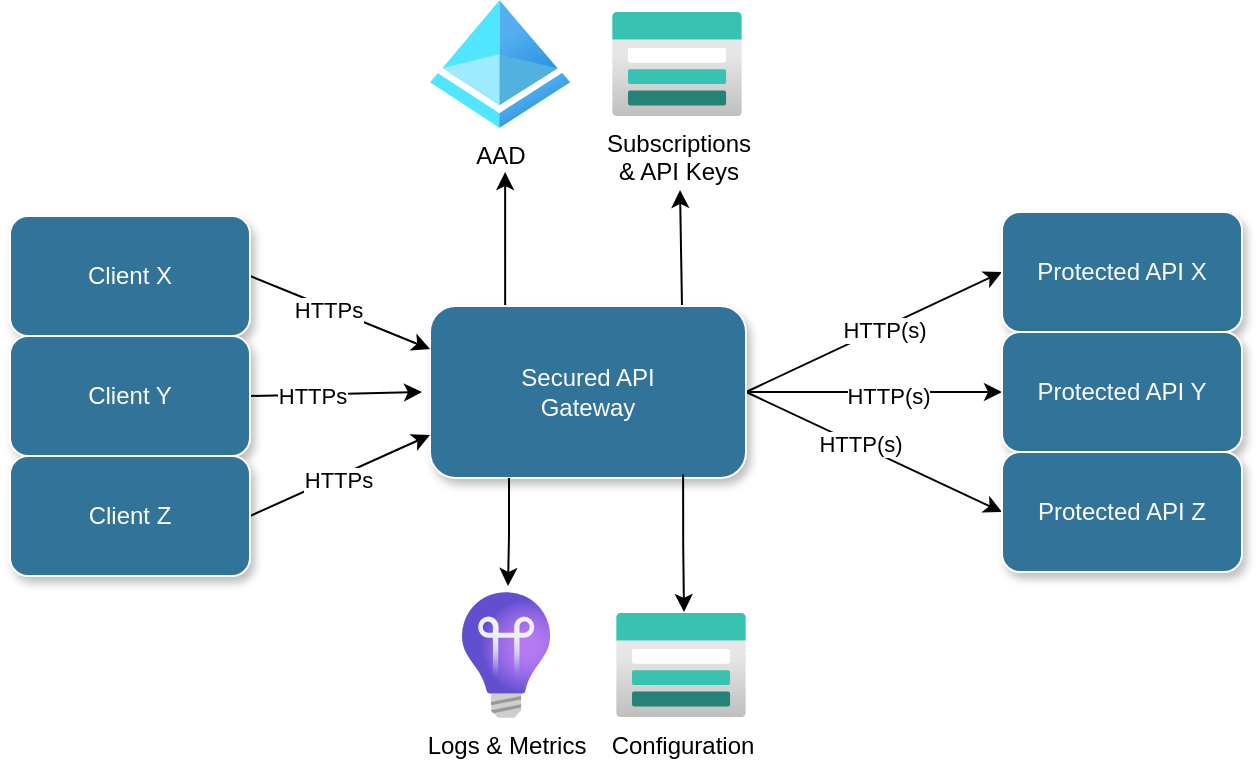 <mxfile version="24.1.0" type="device" pages="2">
  <diagram name="Birdseye" id="V-NsVzdiPE2JRCs79uqH">
    <mxGraphModel dx="1034" dy="627" grid="1" gridSize="10" guides="1" tooltips="1" connect="1" arrows="1" fold="1" page="1" pageScale="1" pageWidth="850" pageHeight="1100" background="#ffffff" math="0" shadow="0">
      <root>
        <mxCell id="0" />
        <mxCell id="1" parent="0" />
        <mxCell id="i1MSkbyZcjZUMT8g2lqS-1" value="Logs &amp;amp; Metrics" style="image;aspect=fixed;html=1;points=[];align=center;fontSize=12;image=img/lib/azure2/devops/Application_Insights.svg;" parent="1" vertex="1">
          <mxGeometry x="230" y="420" width="44" height="63" as="geometry" />
        </mxCell>
        <mxCell id="i1MSkbyZcjZUMT8g2lqS-2" value="Configuration" style="image;aspect=fixed;html=1;points=[];align=center;fontSize=12;image=img/lib/azure2/storage/Storage_Accounts.svg;" parent="1" vertex="1">
          <mxGeometry x="307" y="430.5" width="65" height="52" as="geometry" />
        </mxCell>
        <mxCell id="i1MSkbyZcjZUMT8g2lqS-3" value="Subscriptions &lt;br&gt;&amp;amp; API Keys" style="image;aspect=fixed;html=1;points=[];align=center;fontSize=12;image=img/lib/azure2/storage/Storage_Accounts.svg;" parent="1" vertex="1">
          <mxGeometry x="305" y="130" width="65" height="52" as="geometry" />
        </mxCell>
        <mxCell id="i1MSkbyZcjZUMT8g2lqS-10" value="AAD" style="image;aspect=fixed;html=1;points=[];align=center;fontSize=12;image=img/lib/azure2/identity/Azure_Active_Directory.svg;" parent="1" vertex="1">
          <mxGeometry x="214" y="124" width="70" height="64" as="geometry" />
        </mxCell>
        <mxCell id="i1MSkbyZcjZUMT8g2lqS-11" style="rounded=0;orthogonalLoop=1;jettySize=auto;html=1;entryX=0;entryY=0.5;entryDx=0;entryDy=0;exitX=1;exitY=0.5;exitDx=0;exitDy=0;" parent="1" source="i1MSkbyZcjZUMT8g2lqS-18" target="i1MSkbyZcjZUMT8g2lqS-20" edge="1">
          <mxGeometry relative="1" as="geometry">
            <mxPoint x="420" y="250" as="sourcePoint" />
            <mxPoint x="500" y="253" as="targetPoint" />
          </mxGeometry>
        </mxCell>
        <mxCell id="i1MSkbyZcjZUMT8g2lqS-29" value="HTTP(s)" style="edgeLabel;html=1;align=center;verticalAlign=middle;resizable=0;points=[];" parent="i1MSkbyZcjZUMT8g2lqS-11" vertex="1" connectable="0">
          <mxGeometry x="0.073" y="-1" relative="1" as="geometry">
            <mxPoint as="offset" />
          </mxGeometry>
        </mxCell>
        <mxCell id="i1MSkbyZcjZUMT8g2lqS-12" style="edgeStyle=orthogonalEdgeStyle;rounded=0;orthogonalLoop=1;jettySize=auto;html=1;entryX=0;entryY=0.5;entryDx=0;entryDy=0;exitX=1;exitY=0.5;exitDx=0;exitDy=0;" parent="1" source="i1MSkbyZcjZUMT8g2lqS-18" target="i1MSkbyZcjZUMT8g2lqS-23" edge="1">
          <mxGeometry relative="1" as="geometry">
            <mxPoint x="390" y="380" as="sourcePoint" />
            <mxPoint x="460" y="315" as="targetPoint" />
          </mxGeometry>
        </mxCell>
        <mxCell id="i1MSkbyZcjZUMT8g2lqS-30" value="HTTP(s)" style="edgeLabel;html=1;align=center;verticalAlign=middle;resizable=0;points=[];" parent="i1MSkbyZcjZUMT8g2lqS-12" vertex="1" connectable="0">
          <mxGeometry x="0.11" y="-2" relative="1" as="geometry">
            <mxPoint as="offset" />
          </mxGeometry>
        </mxCell>
        <mxCell id="i1MSkbyZcjZUMT8g2lqS-13" style="rounded=0;orthogonalLoop=1;jettySize=auto;html=1;entryX=0;entryY=0.5;entryDx=0;entryDy=0;exitX=1;exitY=0.5;exitDx=0;exitDy=0;" parent="1" source="i1MSkbyZcjZUMT8g2lqS-18" target="i1MSkbyZcjZUMT8g2lqS-24" edge="1">
          <mxGeometry relative="1" as="geometry">
            <mxPoint x="400" y="380" as="sourcePoint" />
            <mxPoint x="500" y="373" as="targetPoint" />
          </mxGeometry>
        </mxCell>
        <mxCell id="i1MSkbyZcjZUMT8g2lqS-31" value="HTTP(s)" style="edgeLabel;html=1;align=center;verticalAlign=middle;resizable=0;points=[];" parent="i1MSkbyZcjZUMT8g2lqS-13" vertex="1" connectable="0">
          <mxGeometry x="-0.113" y="1" relative="1" as="geometry">
            <mxPoint as="offset" />
          </mxGeometry>
        </mxCell>
        <mxCell id="i1MSkbyZcjZUMT8g2lqS-15" style="rounded=0;orthogonalLoop=1;jettySize=auto;html=1;exitX=0.848;exitY=0.012;exitDx=0;exitDy=0;exitPerimeter=0;" parent="1" edge="1">
          <mxGeometry relative="1" as="geometry">
            <mxPoint x="339.994" y="277.002" as="sourcePoint" />
            <mxPoint x="339.01" y="218.97" as="targetPoint" />
          </mxGeometry>
        </mxCell>
        <mxCell id="i1MSkbyZcjZUMT8g2lqS-17" style="rounded=0;orthogonalLoop=1;jettySize=auto;html=1;exitX=0.348;exitY=0;exitDx=0;exitDy=0;exitPerimeter=0;" parent="1" edge="1">
          <mxGeometry relative="1" as="geometry">
            <mxPoint x="251.574" y="277" as="sourcePoint" />
            <mxPoint x="251.57" y="210" as="targetPoint" />
          </mxGeometry>
        </mxCell>
        <mxCell id="i1MSkbyZcjZUMT8g2lqS-18" value="&lt;font color=&quot;#ffffff&quot;&gt;&lt;span style=&quot;caret-color: rgb(255, 255, 255);&quot;&gt;Secured API &lt;br&gt;Gateway&lt;/span&gt;&lt;/font&gt;" style="rounded=1;whiteSpace=wrap;html=1;fillColor=#317399;strokeColor=#FFFFFF;shadow=1;" parent="1" vertex="1">
          <mxGeometry x="214" y="277" width="158" height="86" as="geometry" />
        </mxCell>
        <mxCell id="i1MSkbyZcjZUMT8g2lqS-20" value="&lt;font color=&quot;#ffffff&quot;&gt;Protected API X&lt;/font&gt;" style="rounded=1;whiteSpace=wrap;html=1;fillColor=#317399;strokeColor=#FFFFFF;shadow=1;" parent="1" vertex="1">
          <mxGeometry x="500" y="230" width="120" height="60" as="geometry" />
        </mxCell>
        <mxCell id="i1MSkbyZcjZUMT8g2lqS-23" value="&lt;font color=&quot;#ffffff&quot;&gt;Protected API Y&lt;/font&gt;" style="rounded=1;whiteSpace=wrap;html=1;fillColor=#317399;strokeColor=#FFFFFF;shadow=1;" parent="1" vertex="1">
          <mxGeometry x="500" y="290" width="120" height="60" as="geometry" />
        </mxCell>
        <mxCell id="i1MSkbyZcjZUMT8g2lqS-24" value="&lt;font color=&quot;#ffffff&quot;&gt;Protected API Z&lt;/font&gt;" style="rounded=1;whiteSpace=wrap;html=1;fillColor=#317399;strokeColor=#FFFFFF;shadow=1;" parent="1" vertex="1">
          <mxGeometry x="500" y="350" width="120" height="60" as="geometry" />
        </mxCell>
        <mxCell id="i1MSkbyZcjZUMT8g2lqS-25" style="edgeStyle=orthogonalEdgeStyle;rounded=0;orthogonalLoop=1;jettySize=auto;html=1;exitX=0.801;exitY=0.978;exitDx=0;exitDy=0;exitPerimeter=0;" parent="1" source="i1MSkbyZcjZUMT8g2lqS-18" edge="1">
          <mxGeometry relative="1" as="geometry">
            <mxPoint x="341" y="430" as="targetPoint" />
          </mxGeometry>
        </mxCell>
        <mxCell id="i1MSkbyZcjZUMT8g2lqS-27" style="edgeStyle=orthogonalEdgeStyle;rounded=0;orthogonalLoop=1;jettySize=auto;html=1;exitX=0.25;exitY=1;exitDx=0;exitDy=0;entryX=0.523;entryY=-0.048;entryDx=0;entryDy=0;entryPerimeter=0;" parent="1" source="i1MSkbyZcjZUMT8g2lqS-18" target="i1MSkbyZcjZUMT8g2lqS-1" edge="1">
          <mxGeometry relative="1" as="geometry" />
        </mxCell>
        <mxCell id="i1MSkbyZcjZUMT8g2lqS-41" style="rounded=0;orthogonalLoop=1;jettySize=auto;html=1;exitX=1;exitY=0.5;exitDx=0;exitDy=0;entryX=0;entryY=0.25;entryDx=0;entryDy=0;" parent="1" source="i1MSkbyZcjZUMT8g2lqS-32" target="i1MSkbyZcjZUMT8g2lqS-18" edge="1">
          <mxGeometry relative="1" as="geometry" />
        </mxCell>
        <mxCell id="i1MSkbyZcjZUMT8g2lqS-46" value="HTTPs" style="edgeLabel;html=1;align=center;verticalAlign=middle;resizable=0;points=[];" parent="i1MSkbyZcjZUMT8g2lqS-41" vertex="1" connectable="0">
          <mxGeometry x="-0.14" y="-1" relative="1" as="geometry">
            <mxPoint as="offset" />
          </mxGeometry>
        </mxCell>
        <mxCell id="i1MSkbyZcjZUMT8g2lqS-32" value="&lt;font color=&quot;#ffffff&quot;&gt;Client X&lt;/font&gt;" style="rounded=1;whiteSpace=wrap;html=1;fillColor=#317399;strokeColor=#FFFFFF;shadow=1;" parent="1" vertex="1">
          <mxGeometry x="4" y="232" width="120" height="60" as="geometry" />
        </mxCell>
        <mxCell id="i1MSkbyZcjZUMT8g2lqS-42" style="rounded=0;orthogonalLoop=1;jettySize=auto;html=1;exitX=1;exitY=0.5;exitDx=0;exitDy=0;" parent="1" source="i1MSkbyZcjZUMT8g2lqS-33" edge="1">
          <mxGeometry relative="1" as="geometry">
            <mxPoint x="210" y="320" as="targetPoint" />
          </mxGeometry>
        </mxCell>
        <mxCell id="i1MSkbyZcjZUMT8g2lqS-45" value="HTTPs" style="edgeLabel;html=1;align=center;verticalAlign=middle;resizable=0;points=[];" parent="i1MSkbyZcjZUMT8g2lqS-42" vertex="1" connectable="0">
          <mxGeometry x="-0.279" relative="1" as="geometry">
            <mxPoint as="offset" />
          </mxGeometry>
        </mxCell>
        <mxCell id="i1MSkbyZcjZUMT8g2lqS-33" value="&lt;font color=&quot;#ffffff&quot;&gt;Client Y&lt;/font&gt;" style="rounded=1;whiteSpace=wrap;html=1;fillColor=#317399;strokeColor=#FFFFFF;shadow=1;" parent="1" vertex="1">
          <mxGeometry x="4" y="292" width="120" height="60" as="geometry" />
        </mxCell>
        <mxCell id="i1MSkbyZcjZUMT8g2lqS-43" style="rounded=0;orthogonalLoop=1;jettySize=auto;html=1;exitX=1;exitY=0.5;exitDx=0;exitDy=0;entryX=0;entryY=0.75;entryDx=0;entryDy=0;" parent="1" source="i1MSkbyZcjZUMT8g2lqS-34" target="i1MSkbyZcjZUMT8g2lqS-18" edge="1">
          <mxGeometry relative="1" as="geometry">
            <mxPoint x="200" y="320" as="targetPoint" />
          </mxGeometry>
        </mxCell>
        <mxCell id="i1MSkbyZcjZUMT8g2lqS-44" value="HTTPs" style="edgeLabel;html=1;align=center;verticalAlign=middle;resizable=0;points=[];" parent="i1MSkbyZcjZUMT8g2lqS-43" vertex="1" connectable="0">
          <mxGeometry x="-0.051" y="-1" relative="1" as="geometry">
            <mxPoint as="offset" />
          </mxGeometry>
        </mxCell>
        <mxCell id="i1MSkbyZcjZUMT8g2lqS-34" value="&lt;font color=&quot;#ffffff&quot;&gt;Client Z&lt;/font&gt;" style="rounded=1;whiteSpace=wrap;html=1;fillColor=#317399;strokeColor=#FFFFFF;shadow=1;" parent="1" vertex="1">
          <mxGeometry x="4" y="352" width="120" height="60" as="geometry" />
        </mxCell>
      </root>
    </mxGraphModel>
  </diagram>
  <diagram id="09DOzHSsGZPK4m4r4GXp" name="Components">
    <mxGraphModel dx="827" dy="502" grid="1" gridSize="10" guides="1" tooltips="1" connect="1" arrows="1" fold="1" page="1" pageScale="1" pageWidth="850" pageHeight="1100" math="0" shadow="0">
      <root>
        <mxCell id="0" />
        <mxCell id="1" parent="0" />
        <mxCell id="AHMSKWxROciCOi-EnhrQ-1" value="&lt;div&gt;&lt;br&gt;&lt;/div&gt;&lt;div&gt;&lt;br&gt;&lt;/div&gt;Gateway Service" style="rounded=1;whiteSpace=wrap;html=1;" parent="1" vertex="1">
          <mxGeometry x="210" y="160" width="480" height="100" as="geometry" />
        </mxCell>
        <mxCell id="AHMSKWxROciCOi-EnhrQ-3" value="Routing Configuration" style="rounded=1;whiteSpace=wrap;html=1;" parent="1" vertex="1">
          <mxGeometry x="220" y="70" width="90" height="60" as="geometry" />
        </mxCell>
        <mxCell id="AHMSKWxROciCOi-EnhrQ-4" value="API Keys metadata" style="rounded=1;whiteSpace=wrap;html=1;" parent="1" vertex="1">
          <mxGeometry x="320" y="70" width="80" height="60" as="geometry" />
        </mxCell>
        <mxCell id="6RRGu8Mi2oplscTmvBIb-1" value="Consumers metadata" style="rounded=1;whiteSpace=wrap;html=1;" parent="1" vertex="1">
          <mxGeometry x="411" y="70" width="80" height="60" as="geometry" />
        </mxCell>
        <mxCell id="6RRGu8Mi2oplscTmvBIb-2" value="Static Files" style="rounded=1;whiteSpace=wrap;html=1;" parent="1" vertex="1">
          <mxGeometry x="500" y="70" width="80" height="60" as="geometry" />
        </mxCell>
        <mxCell id="7P4X8k_A0Onsl5Y5VxJv-1" value="Logs" style="rounded=1;whiteSpace=wrap;html=1;" parent="1" vertex="1">
          <mxGeometry x="590" y="70" width="90" height="60" as="geometry" />
        </mxCell>
        <mxCell id="7P4X8k_A0Onsl5Y5VxJv-4" value="" style="endArrow=classic;html=1;rounded=0;exitX=0.433;exitY=0;exitDx=0;exitDy=0;exitPerimeter=0;entryX=0.433;entryY=1;entryDx=0;entryDy=0;entryPerimeter=0;" parent="1" source="r8H4oEPQrKC63nfdz8bZ-1" target="AHMSKWxROciCOi-EnhrQ-3" edge="1">
          <mxGeometry width="50" height="50" relative="1" as="geometry">
            <mxPoint x="120" y="220" as="sourcePoint" />
            <mxPoint x="259" y="140" as="targetPoint" />
          </mxGeometry>
        </mxCell>
        <mxCell id="7P4X8k_A0Onsl5Y5VxJv-5" value="" style="endArrow=classic;html=1;rounded=0;entryX=0.5;entryY=1;entryDx=0;entryDy=0;exitX=0.5;exitY=0;exitDx=0;exitDy=0;" parent="1" source="r8H4oEPQrKC63nfdz8bZ-5" target="AHMSKWxROciCOi-EnhrQ-4" edge="1">
          <mxGeometry width="50" height="50" relative="1" as="geometry">
            <mxPoint x="360" y="160" as="sourcePoint" />
            <mxPoint x="360" y="140" as="targetPoint" />
          </mxGeometry>
        </mxCell>
        <mxCell id="7P4X8k_A0Onsl5Y5VxJv-6" value="" style="endArrow=classic;html=1;rounded=0;entryX=0.5;entryY=1;entryDx=0;entryDy=0;exitX=0.5;exitY=0;exitDx=0;exitDy=0;" parent="1" source="r8H4oEPQrKC63nfdz8bZ-6" target="6RRGu8Mi2oplscTmvBIb-1" edge="1">
          <mxGeometry width="50" height="50" relative="1" as="geometry">
            <mxPoint x="450" y="150" as="sourcePoint" />
            <mxPoint x="450" y="140" as="targetPoint" />
          </mxGeometry>
        </mxCell>
        <mxCell id="7P4X8k_A0Onsl5Y5VxJv-8" value="" style="endArrow=classic;html=1;rounded=0;exitX=0.5;exitY=0;exitDx=0;exitDy=0;" parent="1" source="r8H4oEPQrKC63nfdz8bZ-7" target="6RRGu8Mi2oplscTmvBIb-2" edge="1">
          <mxGeometry width="50" height="50" relative="1" as="geometry">
            <mxPoint x="541" y="160" as="sourcePoint" />
            <mxPoint x="540.3" y="130" as="targetPoint" />
          </mxGeometry>
        </mxCell>
        <mxCell id="7P4X8k_A0Onsl5Y5VxJv-11" value="" style="endArrow=classic;html=1;rounded=0;entryX=0.556;entryY=1.017;entryDx=0;entryDy=0;entryPerimeter=0;" parent="1" target="7P4X8k_A0Onsl5Y5VxJv-1" edge="1">
          <mxGeometry width="50" height="50" relative="1" as="geometry">
            <mxPoint x="640" y="170" as="sourcePoint" />
            <mxPoint x="640" y="140" as="targetPoint" />
          </mxGeometry>
        </mxCell>
        <mxCell id="r8H4oEPQrKC63nfdz8bZ-1" value="Routing Engine" style="rounded=1;whiteSpace=wrap;html=1;" vertex="1" parent="1">
          <mxGeometry x="220" y="170" width="90" height="30" as="geometry" />
        </mxCell>
        <mxCell id="r8H4oEPQrKC63nfdz8bZ-5" value="Subscriptions" style="rounded=1;whiteSpace=wrap;html=1;" vertex="1" parent="1">
          <mxGeometry x="320" y="170" width="80" height="30" as="geometry" />
        </mxCell>
        <mxCell id="r8H4oEPQrKC63nfdz8bZ-6" value="Consumers" style="rounded=1;whiteSpace=wrap;html=1;" vertex="1" parent="1">
          <mxGeometry x="411" y="170" width="79" height="30" as="geometry" />
        </mxCell>
        <mxCell id="r8H4oEPQrKC63nfdz8bZ-7" value="StaticContent" style="rounded=1;whiteSpace=wrap;html=1;" vertex="1" parent="1">
          <mxGeometry x="501" y="170" width="79" height="30" as="geometry" />
        </mxCell>
        <mxCell id="r8H4oEPQrKC63nfdz8bZ-8" value="Logging" style="rounded=1;whiteSpace=wrap;html=1;" vertex="1" parent="1">
          <mxGeometry x="590" y="170" width="90" height="30" as="geometry" />
        </mxCell>
      </root>
    </mxGraphModel>
  </diagram>
</mxfile>
